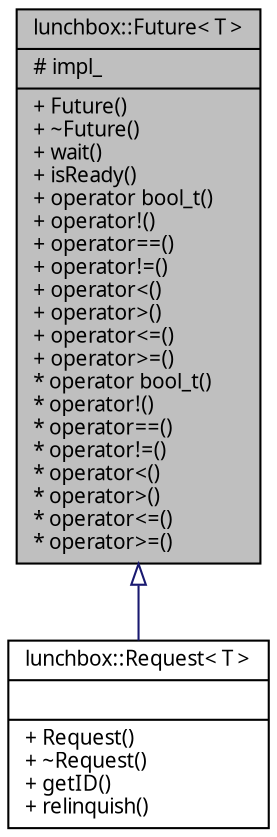 digraph "lunchbox::Future&lt; T &gt;"
{
  edge [fontname="Sans",fontsize="10",labelfontname="Sans",labelfontsize="10"];
  node [fontname="Sans",fontsize="10",shape=record];
  Node1 [label="{lunchbox::Future\< T \>\n|# impl_\l|+ Future()\l+ ~Future()\l+ wait()\l+ isReady()\l+ operator bool_t()\l+ operator!()\l+ operator==()\l+ operator!=()\l+ operator\<()\l+ operator\>()\l+ operator\<=()\l+ operator\>=()\l* operator bool_t()\l* operator!()\l* operator==()\l* operator!=()\l* operator\<()\l* operator\>()\l* operator\<=()\l* operator\>=()\l}",height=0.2,width=0.4,color="black", fillcolor="grey75", style="filled" fontcolor="black"];
  Node1 -> Node2 [dir="back",color="midnightblue",fontsize="10",style="solid",arrowtail="onormal",fontname="Sans"];
  Node2 [label="{lunchbox::Request\< T \>\n||+ Request()\l+ ~Request()\l+ getID()\l+ relinquish()\l}",height=0.2,width=0.4,color="black", fillcolor="white", style="filled",URL="$classlunchbox_1_1_request.html",tooltip="A Future implementation for a RequestHandler request. "];
}
